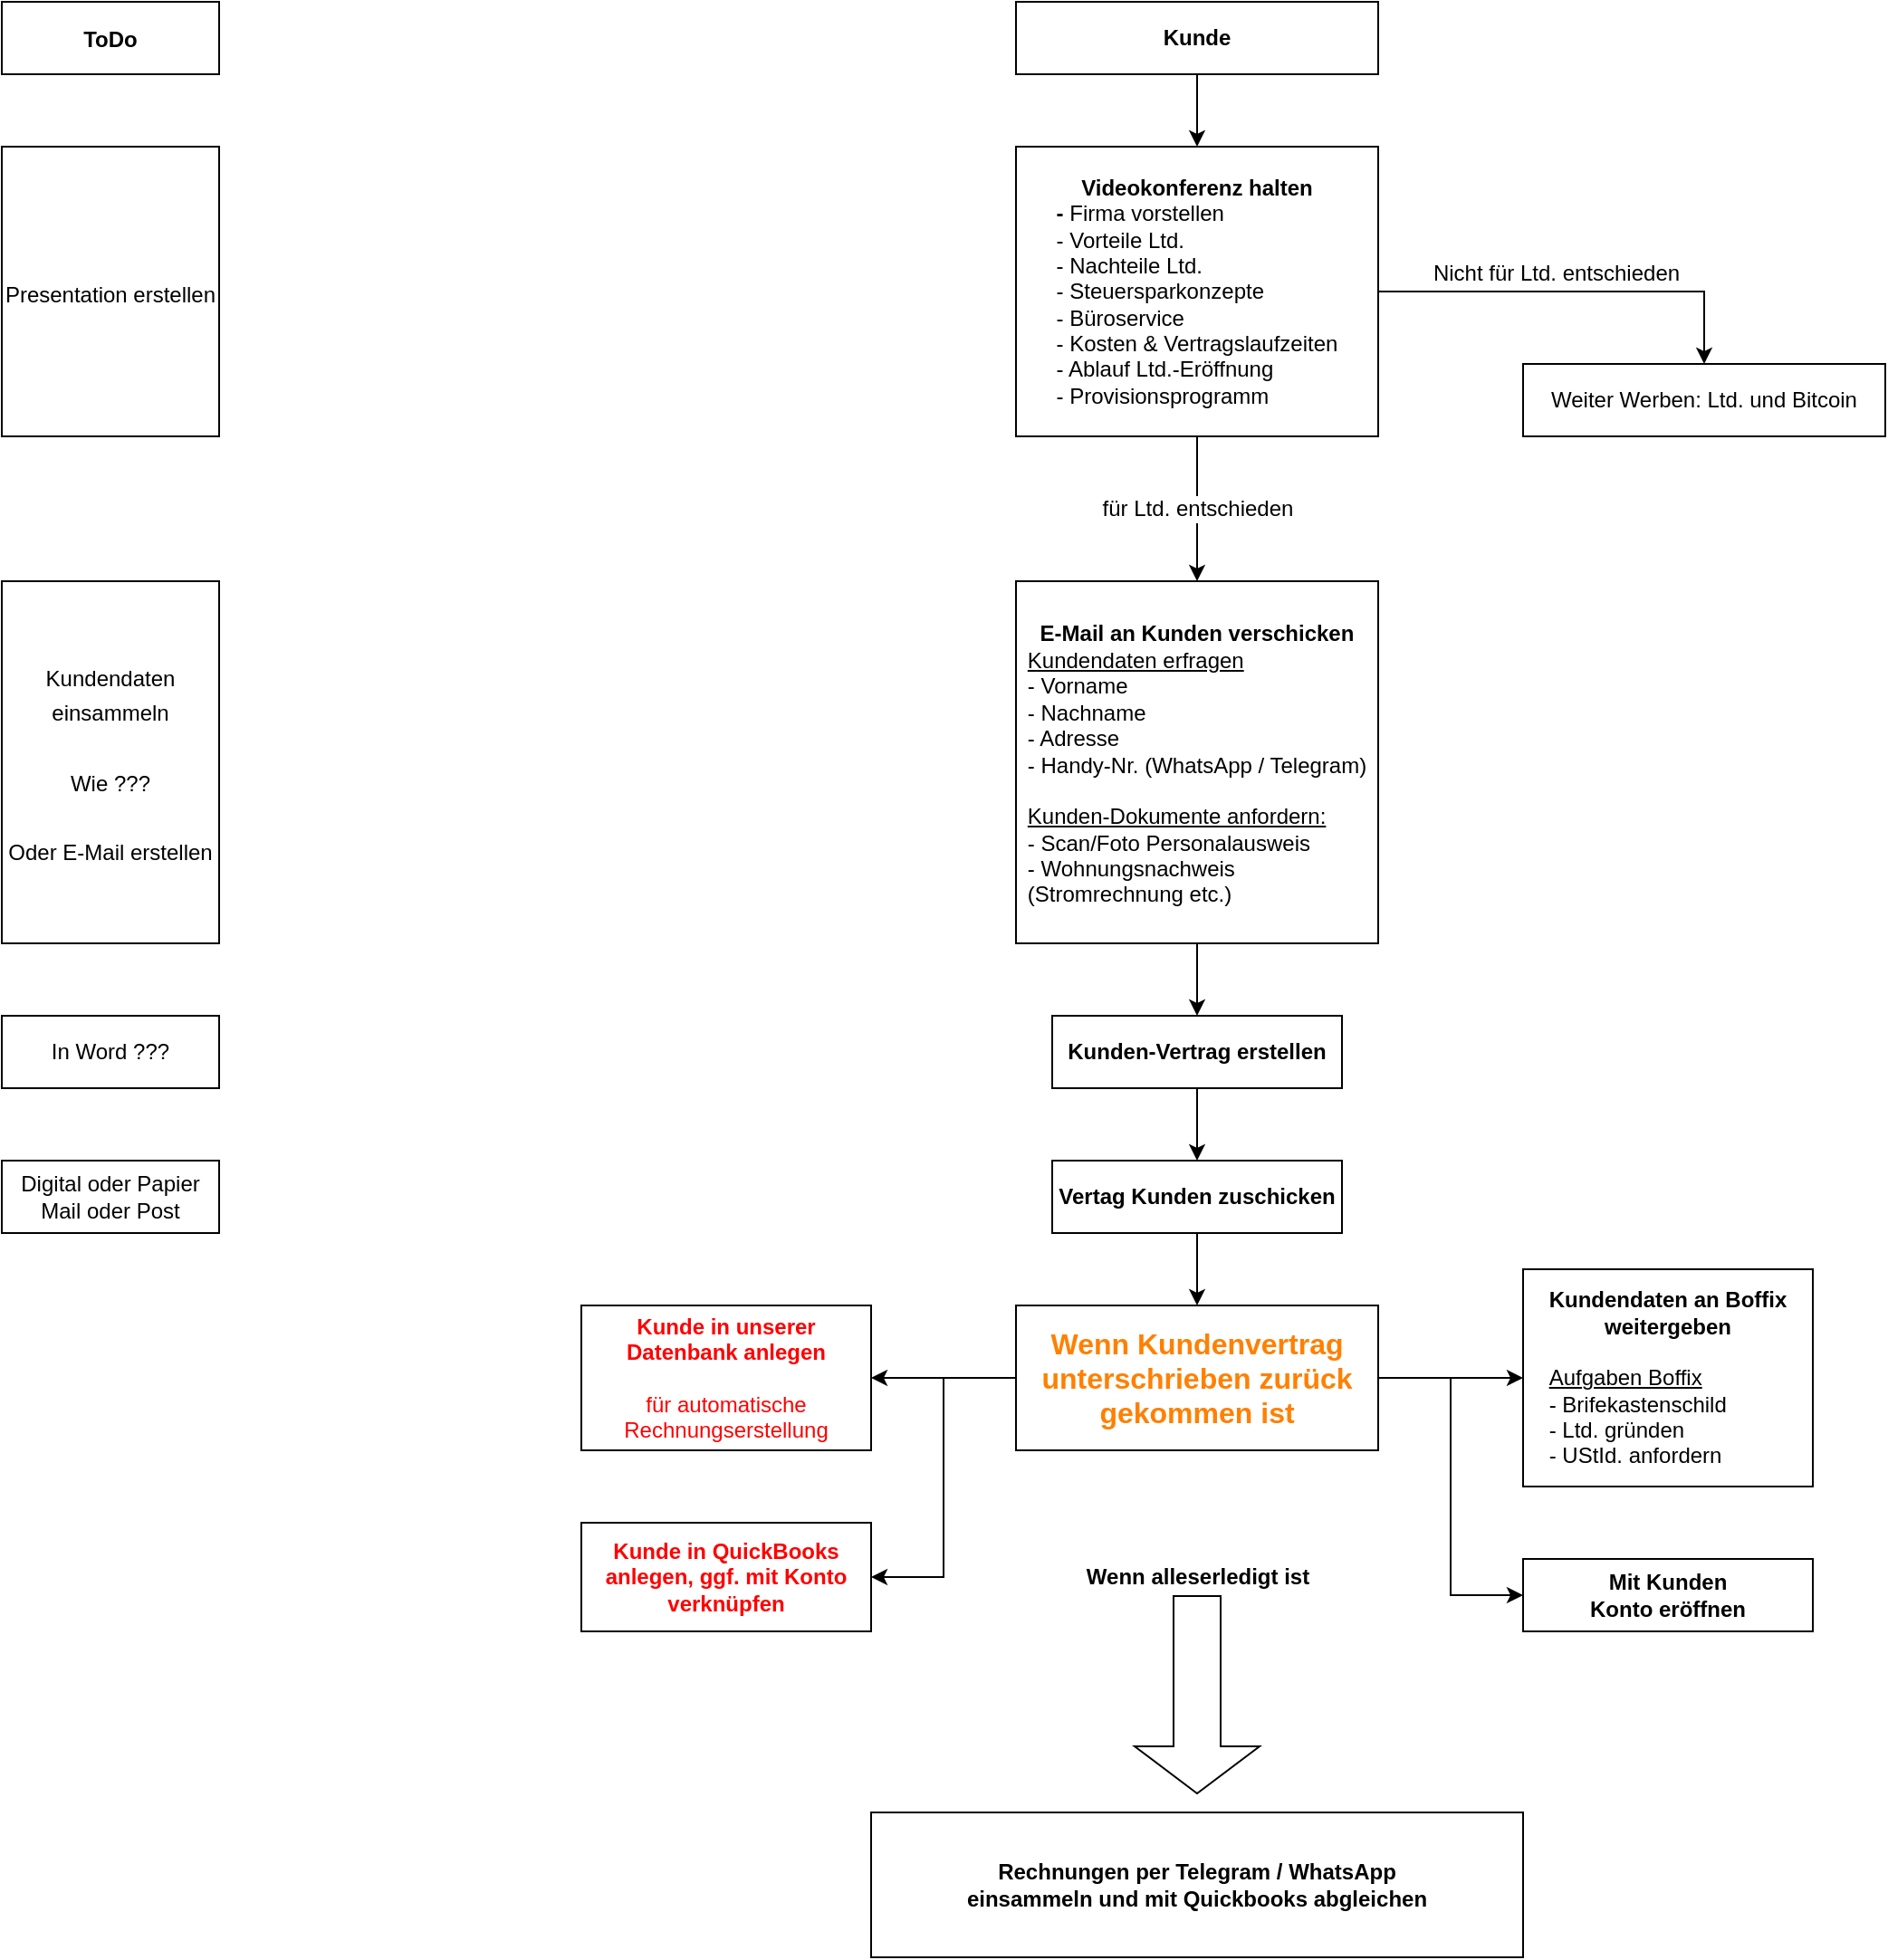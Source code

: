 <mxfile version="20.8.23" type="github">
  <diagram name="Seite-1" id="O6X6owak-KxjnDkndxaL">
    <mxGraphModel dx="2147" dy="754" grid="1" gridSize="10" guides="1" tooltips="1" connect="1" arrows="1" fold="1" page="1" pageScale="1" pageWidth="827" pageHeight="1169" math="0" shadow="0">
      <root>
        <mxCell id="0" />
        <mxCell id="1" parent="0" />
        <mxCell id="pdj2C71loEkQCJ0KdB5L-4" value="&lt;b&gt;Kunde&lt;/b&gt;" style="rounded=0;whiteSpace=wrap;html=1;" vertex="1" parent="1">
          <mxGeometry x="320" y="40" width="200" height="40" as="geometry" />
        </mxCell>
        <mxCell id="pdj2C71loEkQCJ0KdB5L-5" value="" style="endArrow=classic;html=1;rounded=0;exitX=0.5;exitY=1;exitDx=0;exitDy=0;" edge="1" parent="1" source="pdj2C71loEkQCJ0KdB5L-4" target="pdj2C71loEkQCJ0KdB5L-6">
          <mxGeometry width="50" height="50" relative="1" as="geometry">
            <mxPoint x="450" y="490" as="sourcePoint" />
            <mxPoint x="460" y="240" as="targetPoint" />
          </mxGeometry>
        </mxCell>
        <mxCell id="pdj2C71loEkQCJ0KdB5L-45" value="" style="edgeStyle=orthogonalEdgeStyle;rounded=0;orthogonalLoop=1;jettySize=auto;html=1;fontSize=12;entryX=0.5;entryY=0;entryDx=0;entryDy=0;" edge="1" parent="1" source="pdj2C71loEkQCJ0KdB5L-6" target="pdj2C71loEkQCJ0KdB5L-41">
          <mxGeometry relative="1" as="geometry" />
        </mxCell>
        <mxCell id="pdj2C71loEkQCJ0KdB5L-47" value="für Ltd. entschieden" style="edgeLabel;html=1;align=center;verticalAlign=middle;resizable=0;points=[];fontSize=12;" vertex="1" connectable="0" parent="pdj2C71loEkQCJ0KdB5L-45">
          <mxGeometry x="-0.3" relative="1" as="geometry">
            <mxPoint y="12" as="offset" />
          </mxGeometry>
        </mxCell>
        <mxCell id="pdj2C71loEkQCJ0KdB5L-46" value="" style="edgeStyle=orthogonalEdgeStyle;rounded=0;orthogonalLoop=1;jettySize=auto;html=1;fontSize=12;entryX=0.5;entryY=0;entryDx=0;entryDy=0;" edge="1" parent="1" source="pdj2C71loEkQCJ0KdB5L-6" target="pdj2C71loEkQCJ0KdB5L-12">
          <mxGeometry relative="1" as="geometry">
            <mxPoint x="700" y="240" as="targetPoint" />
          </mxGeometry>
        </mxCell>
        <mxCell id="pdj2C71loEkQCJ0KdB5L-48" value="Nicht für Ltd. entschieden" style="edgeLabel;html=1;align=center;verticalAlign=middle;resizable=0;points=[];fontSize=12;" vertex="1" connectable="0" parent="pdj2C71loEkQCJ0KdB5L-46">
          <mxGeometry x="-0.111" y="3" relative="1" as="geometry">
            <mxPoint y="-7" as="offset" />
          </mxGeometry>
        </mxCell>
        <mxCell id="pdj2C71loEkQCJ0KdB5L-6" value="&lt;div&gt;&lt;b&gt;Videokonferenz halten&lt;br&gt;&lt;/b&gt;&lt;/div&gt;&lt;div align=&quot;left&quot;&gt;&lt;b&gt;- &lt;/b&gt;Firma vorstellen&lt;/div&gt;&lt;div align=&quot;left&quot;&gt;- Vorteile Ltd.&lt;/div&gt;&lt;div align=&quot;left&quot;&gt;- Nachteile Ltd.&lt;/div&gt;&lt;div align=&quot;left&quot;&gt;- Steuersparkonzepte&lt;/div&gt;&lt;div align=&quot;left&quot;&gt;- Büroservice&lt;/div&gt;&lt;div align=&quot;left&quot;&gt;- Kosten &amp;amp; Vertragslaufzeiten&lt;br&gt;&lt;/div&gt;&lt;div align=&quot;left&quot;&gt;- Ablauf Ltd.-Eröffnung&lt;/div&gt;&lt;div align=&quot;left&quot;&gt;- Provisionsprogramm&lt;/div&gt;" style="rounded=0;whiteSpace=wrap;html=1;" vertex="1" parent="1">
          <mxGeometry x="320" y="120" width="200" height="160" as="geometry" />
        </mxCell>
        <mxCell id="pdj2C71loEkQCJ0KdB5L-12" value="Weiter Werben: Ltd. und Bitcoin" style="rounded=0;whiteSpace=wrap;html=1;" vertex="1" parent="1">
          <mxGeometry x="600" y="240" width="200" height="40" as="geometry" />
        </mxCell>
        <mxCell id="pdj2C71loEkQCJ0KdB5L-72" value="" style="edgeStyle=orthogonalEdgeStyle;rounded=0;orthogonalLoop=1;jettySize=auto;html=1;fontSize=12;fontColor=#000000;" edge="1" parent="1" source="pdj2C71loEkQCJ0KdB5L-31" target="pdj2C71loEkQCJ0KdB5L-68">
          <mxGeometry relative="1" as="geometry" />
        </mxCell>
        <mxCell id="pdj2C71loEkQCJ0KdB5L-31" value="&lt;b&gt;Kunden-Vertrag erstellen&lt;/b&gt;" style="rounded=0;whiteSpace=wrap;html=1;" vertex="1" parent="1">
          <mxGeometry x="340" y="600" width="160" height="40" as="geometry" />
        </mxCell>
        <mxCell id="pdj2C71loEkQCJ0KdB5L-44" value="" style="edgeStyle=orthogonalEdgeStyle;rounded=0;orthogonalLoop=1;jettySize=auto;html=1;fontSize=12;" edge="1" parent="1" source="pdj2C71loEkQCJ0KdB5L-41" target="pdj2C71loEkQCJ0KdB5L-31">
          <mxGeometry relative="1" as="geometry" />
        </mxCell>
        <mxCell id="pdj2C71loEkQCJ0KdB5L-41" value="&lt;div align=&quot;center&quot;&gt;&lt;b&gt;&lt;font style=&quot;font-size: 13px;&quot;&gt;&lt;font style=&quot;font-size: 14px;&quot;&gt;&lt;font style=&quot;font-size: 13px;&quot;&gt;&lt;font style=&quot;font-size: 12px;&quot;&gt;E-Mail an Kunden verschicken&lt;br&gt;&lt;/font&gt;&lt;/font&gt;&lt;/font&gt;&lt;/font&gt;&lt;/b&gt;&lt;/div&gt;&lt;div align=&quot;left&quot;&gt;&lt;u&gt;Kundendaten erfragen&lt;/u&gt;&lt;/div&gt;&lt;div align=&quot;left&quot;&gt;- Vorname&lt;/div&gt;&lt;div align=&quot;left&quot;&gt;- Nachname&lt;/div&gt;&lt;div align=&quot;left&quot;&gt;- Adresse&lt;/div&gt;&lt;div align=&quot;left&quot;&gt;- Handy-Nr. (WhatsApp / Telegram)&lt;/div&gt;&lt;div align=&quot;left&quot;&gt;&lt;br&gt;&lt;/div&gt;&lt;div align=&quot;left&quot;&gt;&lt;u&gt;Kunden-Dokumente anfordern:&lt;/u&gt;&lt;/div&gt;&lt;div align=&quot;left&quot;&gt;- Scan/Foto Personalausweis&lt;/div&gt;&lt;div align=&quot;left&quot;&gt;- Wohnungsnachweis&lt;/div&gt;&lt;div align=&quot;left&quot;&gt;(Stromrechnung etc.)&lt;br&gt;&lt;/div&gt;" style="rounded=0;whiteSpace=wrap;html=1;" vertex="1" parent="1">
          <mxGeometry x="320" y="360" width="200" height="200" as="geometry" />
        </mxCell>
        <mxCell id="pdj2C71loEkQCJ0KdB5L-52" value="&lt;div&gt;&lt;b&gt;Kundendaten an Boffix&lt;/b&gt;&lt;/div&gt;&lt;div&gt;&lt;b&gt;weitergeben&lt;/b&gt;&lt;/div&gt;&lt;div&gt;&lt;br&gt;&lt;/div&gt;&lt;div align=&quot;left&quot;&gt;&lt;u&gt;Aufgaben Boffix&lt;br&gt;&lt;/u&gt;&lt;/div&gt;&lt;div align=&quot;left&quot;&gt;- Brifekastenschild&lt;/div&gt;&lt;div align=&quot;left&quot;&gt;- Ltd. gründen&lt;/div&gt;&lt;div align=&quot;left&quot;&gt;- UStId. anfordern&lt;br&gt;&lt;/div&gt;" style="whiteSpace=wrap;html=1;rounded=0;" vertex="1" parent="1">
          <mxGeometry x="600" y="740" width="160" height="120" as="geometry" />
        </mxCell>
        <mxCell id="pdj2C71loEkQCJ0KdB5L-54" value="&lt;div&gt;&lt;b&gt;Mit Kunden &lt;br&gt;&lt;/b&gt;&lt;/div&gt;&lt;div&gt;&lt;b&gt;Konto eröffnen&lt;/b&gt;&lt;/div&gt;" style="whiteSpace=wrap;html=1;rounded=0;" vertex="1" parent="1">
          <mxGeometry x="600" y="900" width="160" height="40" as="geometry" />
        </mxCell>
        <mxCell id="pdj2C71loEkQCJ0KdB5L-57" value="&lt;div&gt;&lt;b&gt;Kunde in unserer&lt;/b&gt;&lt;/div&gt;&lt;div&gt;&lt;b&gt;Datenbank anlegen&lt;/b&gt;&lt;/div&gt;&lt;div&gt;&lt;br&gt;&lt;/div&gt;&lt;div&gt;für automatische Rechnungserstellung&lt;b&gt;&lt;br&gt;&lt;/b&gt;&lt;/div&gt;" style="rounded=0;whiteSpace=wrap;html=1;fontSize=12;fontColor=#ff0000;" vertex="1" parent="1">
          <mxGeometry x="80" y="760" width="160" height="80" as="geometry" />
        </mxCell>
        <mxCell id="pdj2C71loEkQCJ0KdB5L-58" value="&lt;b&gt;Kunde in QuickBooks anlegen, ggf. mit Konto verknüpfen&lt;/b&gt;" style="rounded=0;whiteSpace=wrap;html=1;fontSize=12;fontColor=#FF0000;" vertex="1" parent="1">
          <mxGeometry x="80" y="880" width="160" height="60" as="geometry" />
        </mxCell>
        <mxCell id="pdj2C71loEkQCJ0KdB5L-65" value="" style="shape=flexArrow;endArrow=classic;html=1;rounded=0;fontSize=12;fontColor=#FF0000;endWidth=42;endSize=8.33;width=26;" edge="1" parent="1">
          <mxGeometry width="50" height="50" relative="1" as="geometry">
            <mxPoint x="420" y="920" as="sourcePoint" />
            <mxPoint x="420" y="1030" as="targetPoint" />
          </mxGeometry>
        </mxCell>
        <mxCell id="pdj2C71loEkQCJ0KdB5L-89" value="Wenn alleserledigt ist" style="edgeLabel;html=1;align=center;verticalAlign=middle;resizable=0;points=[];fontSize=12;fontColor=#000000;fontStyle=1" vertex="1" connectable="0" parent="pdj2C71loEkQCJ0KdB5L-65">
          <mxGeometry x="-0.236" y="-3" relative="1" as="geometry">
            <mxPoint x="3" y="-52" as="offset" />
          </mxGeometry>
        </mxCell>
        <mxCell id="pdj2C71loEkQCJ0KdB5L-67" value="&lt;div&gt;&lt;b&gt;&lt;font color=&quot;#000000&quot;&gt;Rechnungen per Telegram / WhatsApp &lt;br&gt;&lt;/font&gt;&lt;/b&gt;&lt;/div&gt;&lt;div&gt;&lt;b&gt;&lt;font color=&quot;#000000&quot;&gt;einsammeln und mit Quickbooks abgleichen&lt;/font&gt;&lt;/b&gt;&lt;/div&gt;" style="rounded=0;whiteSpace=wrap;html=1;fontSize=12;fontColor=#FF0000;" vertex="1" parent="1">
          <mxGeometry x="240" y="1040" width="360" height="80" as="geometry" />
        </mxCell>
        <mxCell id="pdj2C71loEkQCJ0KdB5L-74" value="" style="edgeStyle=orthogonalEdgeStyle;rounded=0;orthogonalLoop=1;jettySize=auto;html=1;fontSize=12;fontColor=#000000;" edge="1" parent="1" source="pdj2C71loEkQCJ0KdB5L-68" target="pdj2C71loEkQCJ0KdB5L-73">
          <mxGeometry relative="1" as="geometry" />
        </mxCell>
        <mxCell id="pdj2C71loEkQCJ0KdB5L-68" value="&lt;b&gt;Vertag Kunden zuschicken&lt;/b&gt;" style="rounded=0;whiteSpace=wrap;html=1;fontSize=12;fontColor=#000000;" vertex="1" parent="1">
          <mxGeometry x="340" y="680" width="160" height="40" as="geometry" />
        </mxCell>
        <mxCell id="pdj2C71loEkQCJ0KdB5L-77" value="" style="edgeStyle=orthogonalEdgeStyle;rounded=0;orthogonalLoop=1;jettySize=auto;html=1;fontSize=14;fontColor=#FF8000;" edge="1" parent="1" source="pdj2C71loEkQCJ0KdB5L-73" target="pdj2C71loEkQCJ0KdB5L-57">
          <mxGeometry relative="1" as="geometry" />
        </mxCell>
        <mxCell id="pdj2C71loEkQCJ0KdB5L-79" value="" style="edgeStyle=orthogonalEdgeStyle;rounded=0;orthogonalLoop=1;jettySize=auto;html=1;fontSize=14;fontColor=#FF8000;entryX=1;entryY=0.5;entryDx=0;entryDy=0;" edge="1" parent="1" source="pdj2C71loEkQCJ0KdB5L-73" target="pdj2C71loEkQCJ0KdB5L-58">
          <mxGeometry relative="1" as="geometry">
            <mxPoint x="420" y="920" as="targetPoint" />
          </mxGeometry>
        </mxCell>
        <mxCell id="pdj2C71loEkQCJ0KdB5L-80" value="" style="edgeStyle=orthogonalEdgeStyle;rounded=0;orthogonalLoop=1;jettySize=auto;html=1;fontSize=14;fontColor=#FF8000;" edge="1" parent="1" source="pdj2C71loEkQCJ0KdB5L-73" target="pdj2C71loEkQCJ0KdB5L-52">
          <mxGeometry relative="1" as="geometry" />
        </mxCell>
        <mxCell id="pdj2C71loEkQCJ0KdB5L-82" value="" style="edgeStyle=orthogonalEdgeStyle;rounded=0;orthogonalLoop=1;jettySize=auto;html=1;fontSize=14;fontColor=#FF8000;entryX=0;entryY=0.5;entryDx=0;entryDy=0;" edge="1" parent="1" source="pdj2C71loEkQCJ0KdB5L-73" target="pdj2C71loEkQCJ0KdB5L-54">
          <mxGeometry relative="1" as="geometry">
            <mxPoint x="420" y="920" as="targetPoint" />
          </mxGeometry>
        </mxCell>
        <mxCell id="pdj2C71loEkQCJ0KdB5L-73" value="&lt;font style=&quot;font-size: 16px;&quot;&gt;&lt;b style=&quot;&quot;&gt;Wenn Kundenvertrag unterschrieben zurück gekommen ist&lt;br style=&quot;&quot;&gt;&lt;/b&gt;&lt;/font&gt;" style="rounded=0;whiteSpace=wrap;html=1;fontSize=14;fontColor=#FF8000;" vertex="1" parent="1">
          <mxGeometry x="320" y="760" width="200" height="80" as="geometry" />
        </mxCell>
        <mxCell id="pdj2C71loEkQCJ0KdB5L-84" value="&lt;font style=&quot;font-size: 13px;&quot;&gt;&lt;b&gt;&lt;font style=&quot;font-size: 13px;&quot; color=&quot;#000000&quot;&gt;&lt;font style=&quot;font-size: 12px;&quot;&gt;ToDo&lt;/font&gt;&lt;/font&gt;&lt;/b&gt;&lt;/font&gt;" style="rounded=0;whiteSpace=wrap;html=1;fontSize=14;fontColor=#FF8000;" vertex="1" parent="1">
          <mxGeometry x="-240" y="40" width="120" height="40" as="geometry" />
        </mxCell>
        <mxCell id="pdj2C71loEkQCJ0KdB5L-85" value="&lt;font style=&quot;font-size: 15px;&quot;&gt;&lt;font style=&quot;font-size: 14px;&quot;&gt;&lt;font style=&quot;font-size: 13px;&quot;&gt;&lt;font style=&quot;font-size: 12px;&quot;&gt;Presentation erstellen&lt;/font&gt;&lt;/font&gt;&lt;/font&gt;&lt;/font&gt;" style="rounded=0;whiteSpace=wrap;html=1;fontSize=16;fontColor=#000000;" vertex="1" parent="1">
          <mxGeometry x="-240" y="120" width="120" height="160" as="geometry" />
        </mxCell>
        <mxCell id="pdj2C71loEkQCJ0KdB5L-86" value="&lt;div&gt;&lt;font style=&quot;font-size: 15px;&quot;&gt;&lt;font style=&quot;font-size: 14px;&quot;&gt;&lt;font style=&quot;font-size: 13px;&quot;&gt;&lt;font style=&quot;font-size: 12px;&quot;&gt;Kundendaten einsammeln&lt;/font&gt;&lt;/font&gt;&lt;/font&gt;&lt;/font&gt;&lt;/div&gt;&lt;div&gt;&lt;font style=&quot;font-size: 15px;&quot;&gt;&lt;font style=&quot;font-size: 14px;&quot;&gt;&lt;font style=&quot;font-size: 13px;&quot;&gt;&lt;font style=&quot;font-size: 12px;&quot;&gt;&lt;br&gt;&lt;/font&gt;&lt;/font&gt;&lt;/font&gt;&lt;/font&gt;&lt;/div&gt;&lt;div&gt;&lt;font style=&quot;font-size: 15px;&quot;&gt;&lt;font style=&quot;font-size: 14px;&quot;&gt;&lt;font style=&quot;font-size: 13px;&quot;&gt;&lt;font style=&quot;font-size: 12px;&quot;&gt;Wie ???&lt;/font&gt;&lt;/font&gt;&lt;/font&gt;&lt;/font&gt;&lt;/div&gt;&lt;div&gt;&lt;font style=&quot;font-size: 15px;&quot;&gt;&lt;font style=&quot;font-size: 14px;&quot;&gt;&lt;font style=&quot;font-size: 13px;&quot;&gt;&lt;font style=&quot;font-size: 12px;&quot;&gt;&lt;br&gt;&lt;/font&gt;&lt;/font&gt;&lt;/font&gt;&lt;/font&gt;&lt;/div&gt;&lt;div&gt;&lt;font style=&quot;font-size: 15px;&quot;&gt;&lt;font style=&quot;font-size: 14px;&quot;&gt;&lt;font style=&quot;font-size: 13px;&quot;&gt;&lt;font style=&quot;font-size: 12px;&quot;&gt;Oder E-Mail erstellen&lt;br&gt;&lt;/font&gt;&lt;/font&gt;&lt;/font&gt;&lt;/font&gt;&lt;/div&gt;" style="rounded=0;whiteSpace=wrap;html=1;fontSize=16;fontColor=#000000;" vertex="1" parent="1">
          <mxGeometry x="-240" y="360" width="120" height="200" as="geometry" />
        </mxCell>
        <mxCell id="pdj2C71loEkQCJ0KdB5L-87" value="In Word ???" style="rounded=0;whiteSpace=wrap;html=1;fontSize=12;fontColor=#000000;" vertex="1" parent="1">
          <mxGeometry x="-240" y="600" width="120" height="40" as="geometry" />
        </mxCell>
        <mxCell id="pdj2C71loEkQCJ0KdB5L-88" value="&lt;div&gt;Digital oder Papier&lt;/div&gt;&lt;div&gt;Mail oder Post&lt;br&gt;&lt;/div&gt;" style="rounded=0;whiteSpace=wrap;html=1;fontSize=12;fontColor=#000000;" vertex="1" parent="1">
          <mxGeometry x="-240" y="680" width="120" height="40" as="geometry" />
        </mxCell>
      </root>
    </mxGraphModel>
  </diagram>
</mxfile>

